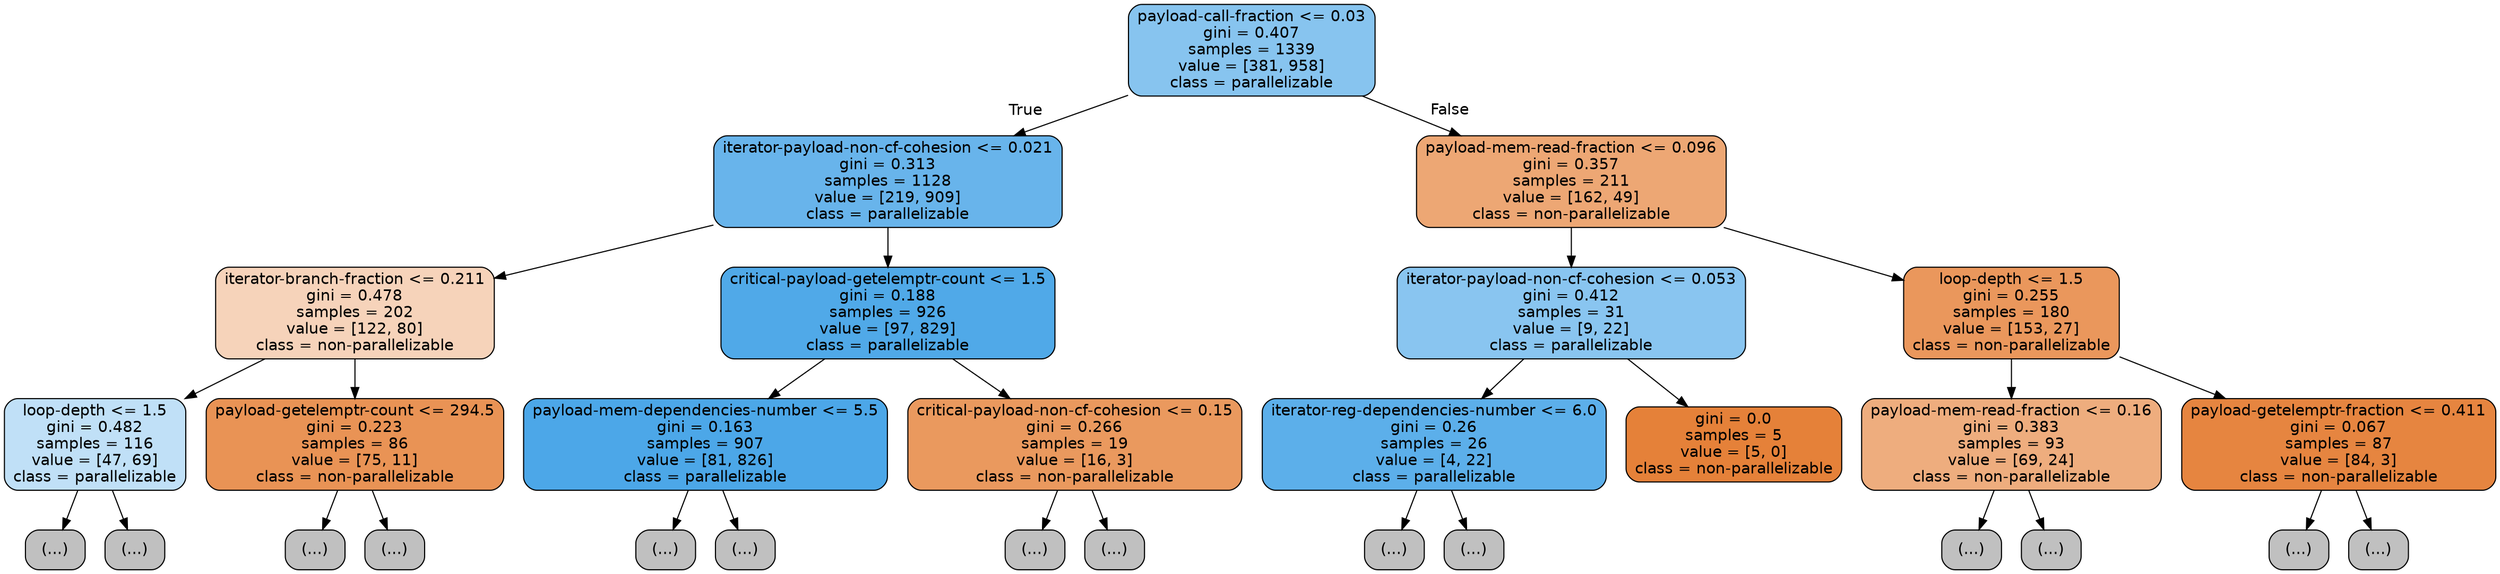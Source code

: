 digraph Tree {
node [shape=box, style="filled, rounded", color="black", fontname=helvetica] ;
edge [fontname=helvetica] ;
0 [label="payload-call-fraction <= 0.03\ngini = 0.407\nsamples = 1339\nvalue = [381, 958]\nclass = parallelizable", fillcolor="#399de59a"] ;
1 [label="iterator-payload-non-cf-cohesion <= 0.021\ngini = 0.313\nsamples = 1128\nvalue = [219, 909]\nclass = parallelizable", fillcolor="#399de5c2"] ;
0 -> 1 [labeldistance=2.5, labelangle=45, headlabel="True"] ;
2 [label="iterator-branch-fraction <= 0.211\ngini = 0.478\nsamples = 202\nvalue = [122, 80]\nclass = non-parallelizable", fillcolor="#e5813958"] ;
1 -> 2 ;
3 [label="loop-depth <= 1.5\ngini = 0.482\nsamples = 116\nvalue = [47, 69]\nclass = parallelizable", fillcolor="#399de551"] ;
2 -> 3 ;
4 [label="(...)", fillcolor="#C0C0C0"] ;
3 -> 4 ;
17 [label="(...)", fillcolor="#C0C0C0"] ;
3 -> 17 ;
34 [label="payload-getelemptr-count <= 294.5\ngini = 0.223\nsamples = 86\nvalue = [75, 11]\nclass = non-parallelizable", fillcolor="#e58139da"] ;
2 -> 34 ;
35 [label="(...)", fillcolor="#C0C0C0"] ;
34 -> 35 ;
48 [label="(...)", fillcolor="#C0C0C0"] ;
34 -> 48 ;
49 [label="critical-payload-getelemptr-count <= 1.5\ngini = 0.188\nsamples = 926\nvalue = [97, 829]\nclass = parallelizable", fillcolor="#399de5e1"] ;
1 -> 49 ;
50 [label="payload-mem-dependencies-number <= 5.5\ngini = 0.163\nsamples = 907\nvalue = [81, 826]\nclass = parallelizable", fillcolor="#399de5e6"] ;
49 -> 50 ;
51 [label="(...)", fillcolor="#C0C0C0"] ;
50 -> 51 ;
134 [label="(...)", fillcolor="#C0C0C0"] ;
50 -> 134 ;
175 [label="critical-payload-non-cf-cohesion <= 0.15\ngini = 0.266\nsamples = 19\nvalue = [16, 3]\nclass = non-parallelizable", fillcolor="#e58139cf"] ;
49 -> 175 ;
176 [label="(...)", fillcolor="#C0C0C0"] ;
175 -> 176 ;
181 [label="(...)", fillcolor="#C0C0C0"] ;
175 -> 181 ;
182 [label="payload-mem-read-fraction <= 0.096\ngini = 0.357\nsamples = 211\nvalue = [162, 49]\nclass = non-parallelizable", fillcolor="#e58139b2"] ;
0 -> 182 [labeldistance=2.5, labelangle=-45, headlabel="False"] ;
183 [label="iterator-payload-non-cf-cohesion <= 0.053\ngini = 0.412\nsamples = 31\nvalue = [9, 22]\nclass = parallelizable", fillcolor="#399de597"] ;
182 -> 183 ;
184 [label="iterator-reg-dependencies-number <= 6.0\ngini = 0.26\nsamples = 26\nvalue = [4, 22]\nclass = parallelizable", fillcolor="#399de5d1"] ;
183 -> 184 ;
185 [label="(...)", fillcolor="#C0C0C0"] ;
184 -> 185 ;
188 [label="(...)", fillcolor="#C0C0C0"] ;
184 -> 188 ;
189 [label="gini = 0.0\nsamples = 5\nvalue = [5, 0]\nclass = non-parallelizable", fillcolor="#e58139ff"] ;
183 -> 189 ;
190 [label="loop-depth <= 1.5\ngini = 0.255\nsamples = 180\nvalue = [153, 27]\nclass = non-parallelizable", fillcolor="#e58139d2"] ;
182 -> 190 ;
191 [label="payload-mem-read-fraction <= 0.16\ngini = 0.383\nsamples = 93\nvalue = [69, 24]\nclass = non-parallelizable", fillcolor="#e58139a6"] ;
190 -> 191 ;
192 [label="(...)", fillcolor="#C0C0C0"] ;
191 -> 192 ;
197 [label="(...)", fillcolor="#C0C0C0"] ;
191 -> 197 ;
214 [label="payload-getelemptr-fraction <= 0.411\ngini = 0.067\nsamples = 87\nvalue = [84, 3]\nclass = non-parallelizable", fillcolor="#e58139f6"] ;
190 -> 214 ;
215 [label="(...)", fillcolor="#C0C0C0"] ;
214 -> 215 ;
220 [label="(...)", fillcolor="#C0C0C0"] ;
214 -> 220 ;
}